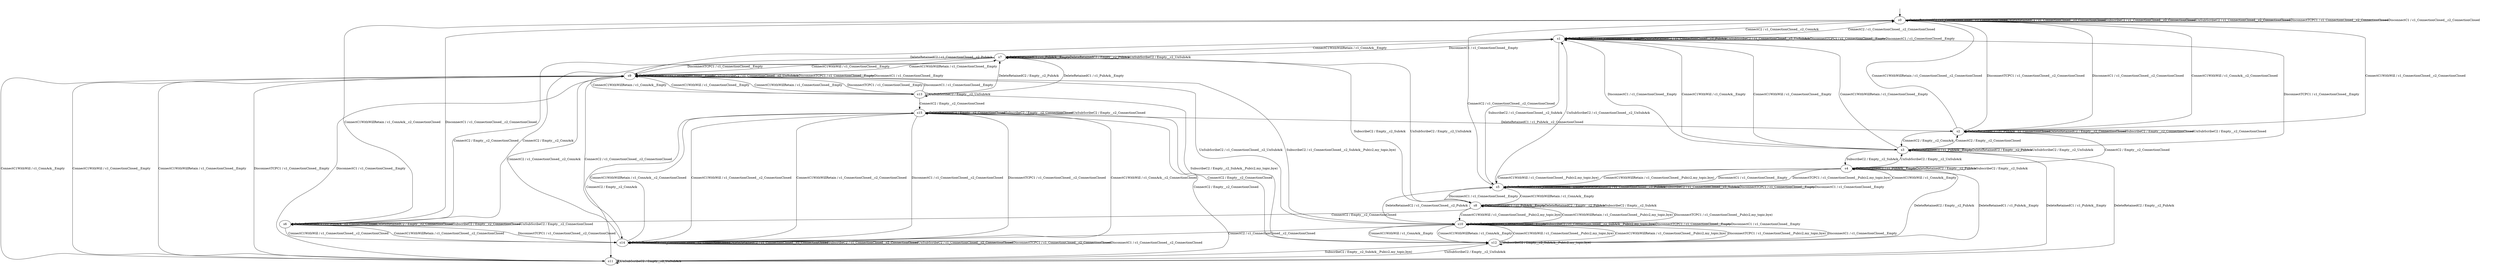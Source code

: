 digraph h5 {
s0 [label="s0"];
s1 [label="s1"];
s2 [label="s2"];
s6 [label="s6"];
s3 [label="s3"];
s5 [label="s5"];
s7 [label="s7"];
s14 [label="s14"];
s4 [label="s4"];
s8 [label="s8"];
s9 [label="s9"];
s10 [label="s10"];
s11 [label="s11"];
s13 [label="s13"];
s12 [label="s12"];
s15 [label="s15"];
s0 -> s1 [label="ConnectC2 / c1_ConnectionClosed__c2_ConnAck"];
s0 -> s2 [label="ConnectC1WithWill / c1_ConnAck__c2_ConnectionClosed"];
s0 -> s6 [label="ConnectC1WithWillRetain / c1_ConnAck__c2_ConnectionClosed"];
s0 -> s0 [label="DeleteRetainedC1 / c1_ConnectionClosed__c2_ConnectionClosed"];
s0 -> s0 [label="DeleteRetainedC2 / c1_ConnectionClosed__c2_ConnectionClosed"];
s0 -> s0 [label="SubscribeC2 / c1_ConnectionClosed__c2_ConnectionClosed"];
s0 -> s0 [label="UnSubScribeC2 / c1_ConnectionClosed__c2_ConnectionClosed"];
s0 -> s0 [label="DisconnectTCPC1 / c1_ConnectionClosed__c2_ConnectionClosed"];
s0 -> s0 [label="DisconnectC1 / c1_ConnectionClosed__c2_ConnectionClosed"];
s1 -> s0 [label="ConnectC2 / c1_ConnectionClosed__c2_ConnectionClosed"];
s1 -> s3 [label="ConnectC1WithWill / c1_ConnAck__Empty"];
s1 -> s7 [label="ConnectC1WithWillRetain / c1_ConnAck__Empty"];
s1 -> s1 [label="DeleteRetainedC1 / c1_ConnectionClosed__Empty"];
s1 -> s1 [label="DeleteRetainedC2 / c1_ConnectionClosed__c2_PubAck"];
s1 -> s5 [label="SubscribeC2 / c1_ConnectionClosed__c2_SubAck"];
s1 -> s1 [label="UnSubScribeC2 / c1_ConnectionClosed__c2_UnSubAck"];
s1 -> s1 [label="DisconnectTCPC1 / c1_ConnectionClosed__Empty"];
s1 -> s1 [label="DisconnectC1 / c1_ConnectionClosed__Empty"];
s2 -> s3 [label="ConnectC2 / Empty__c2_ConnAck"];
s2 -> s0 [label="ConnectC1WithWill / c1_ConnectionClosed__c2_ConnectionClosed"];
s2 -> s0 [label="ConnectC1WithWillRetain / c1_ConnectionClosed__c2_ConnectionClosed"];
s2 -> s2 [label="DeleteRetainedC1 / c1_PubAck__c2_ConnectionClosed"];
s2 -> s2 [label="DeleteRetainedC2 / Empty__c2_ConnectionClosed"];
s2 -> s2 [label="SubscribeC2 / Empty__c2_ConnectionClosed"];
s2 -> s2 [label="UnSubScribeC2 / Empty__c2_ConnectionClosed"];
s2 -> s0 [label="DisconnectTCPC1 / c1_ConnectionClosed__c2_ConnectionClosed"];
s2 -> s0 [label="DisconnectC1 / c1_ConnectionClosed__c2_ConnectionClosed"];
s6 -> s7 [label="ConnectC2 / Empty__c2_ConnAck"];
s6 -> s14 [label="ConnectC1WithWill / c1_ConnectionClosed__c2_ConnectionClosed"];
s6 -> s14 [label="ConnectC1WithWillRetain / c1_ConnectionClosed__c2_ConnectionClosed"];
s6 -> s6 [label="DeleteRetainedC1 / c1_PubAck__c2_ConnectionClosed"];
s6 -> s6 [label="DeleteRetainedC2 / Empty__c2_ConnectionClosed"];
s6 -> s6 [label="SubscribeC2 / Empty__c2_ConnectionClosed"];
s6 -> s6 [label="UnSubScribeC2 / Empty__c2_ConnectionClosed"];
s6 -> s14 [label="DisconnectTCPC1 / c1_ConnectionClosed__c2_ConnectionClosed"];
s6 -> s0 [label="DisconnectC1 / c1_ConnectionClosed__c2_ConnectionClosed"];
s3 -> s2 [label="ConnectC2 / Empty__c2_ConnectionClosed"];
s3 -> s1 [label="ConnectC1WithWill / c1_ConnectionClosed__Empty"];
s3 -> s1 [label="ConnectC1WithWillRetain / c1_ConnectionClosed__Empty"];
s3 -> s3 [label="DeleteRetainedC1 / c1_PubAck__Empty"];
s3 -> s3 [label="DeleteRetainedC2 / Empty__c2_PubAck"];
s3 -> s4 [label="SubscribeC2 / Empty__c2_SubAck"];
s3 -> s3 [label="UnSubScribeC2 / Empty__c2_UnSubAck"];
s3 -> s1 [label="DisconnectTCPC1 / c1_ConnectionClosed__Empty"];
s3 -> s1 [label="DisconnectC1 / c1_ConnectionClosed__Empty"];
s5 -> s0 [label="ConnectC2 / c1_ConnectionClosed__c2_ConnectionClosed"];
s5 -> s4 [label="ConnectC1WithWill / c1_ConnAck__Empty"];
s5 -> s8 [label="ConnectC1WithWillRetain / c1_ConnAck__Empty"];
s5 -> s5 [label="DeleteRetainedC1 / c1_ConnectionClosed__Empty"];
s5 -> s5 [label="DeleteRetainedC2 / c1_ConnectionClosed__c2_PubAck"];
s5 -> s5 [label="SubscribeC2 / c1_ConnectionClosed__c2_SubAck"];
s5 -> s1 [label="UnSubScribeC2 / c1_ConnectionClosed__c2_UnSubAck"];
s5 -> s5 [label="DisconnectTCPC1 / c1_ConnectionClosed__Empty"];
s5 -> s5 [label="DisconnectC1 / c1_ConnectionClosed__Empty"];
s7 -> s6 [label="ConnectC2 / Empty__c2_ConnectionClosed"];
s7 -> s9 [label="ConnectC1WithWill / c1_ConnectionClosed__Empty"];
s7 -> s9 [label="ConnectC1WithWillRetain / c1_ConnectionClosed__Empty"];
s7 -> s7 [label="DeleteRetainedC1 / c1_PubAck__Empty"];
s7 -> s7 [label="DeleteRetainedC2 / Empty__c2_PubAck"];
s7 -> s8 [label="SubscribeC2 / Empty__c2_SubAck"];
s7 -> s7 [label="UnSubScribeC2 / Empty__c2_UnSubAck"];
s7 -> s9 [label="DisconnectTCPC1 / c1_ConnectionClosed__Empty"];
s7 -> s1 [label="DisconnectC1 / c1_ConnectionClosed__Empty"];
s14 -> s9 [label="ConnectC2 / c1_ConnectionClosed__c2_ConnAck"];
s14 -> s15 [label="ConnectC1WithWill / c1_ConnAck__c2_ConnectionClosed"];
s14 -> s15 [label="ConnectC1WithWillRetain / c1_ConnAck__c2_ConnectionClosed"];
s14 -> s14 [label="DeleteRetainedC1 / c1_ConnectionClosed__c2_ConnectionClosed"];
s14 -> s14 [label="DeleteRetainedC2 / c1_ConnectionClosed__c2_ConnectionClosed"];
s14 -> s14 [label="SubscribeC2 / c1_ConnectionClosed__c2_ConnectionClosed"];
s14 -> s14 [label="UnSubScribeC2 / c1_ConnectionClosed__c2_ConnectionClosed"];
s14 -> s14 [label="DisconnectTCPC1 / c1_ConnectionClosed__c2_ConnectionClosed"];
s14 -> s14 [label="DisconnectC1 / c1_ConnectionClosed__c2_ConnectionClosed"];
s4 -> s2 [label="ConnectC2 / Empty__c2_ConnectionClosed"];
s4 -> s5 [label="ConnectC1WithWill / c1_ConnectionClosed__Pub(c2,my_topic,bye)"];
s4 -> s5 [label="ConnectC1WithWillRetain / c1_ConnectionClosed__Pub(c2,my_topic,bye)"];
s4 -> s4 [label="DeleteRetainedC1 / c1_PubAck__Empty"];
s4 -> s4 [label="DeleteRetainedC2 / Empty__c2_PubAck"];
s4 -> s4 [label="SubscribeC2 / Empty__c2_SubAck"];
s4 -> s3 [label="UnSubScribeC2 / Empty__c2_UnSubAck"];
s4 -> s5 [label="DisconnectTCPC1 / c1_ConnectionClosed__Pub(c2,my_topic,bye)"];
s4 -> s5 [label="DisconnectC1 / c1_ConnectionClosed__Empty"];
s8 -> s6 [label="ConnectC2 / Empty__c2_ConnectionClosed"];
s8 -> s10 [label="ConnectC1WithWill / c1_ConnectionClosed__Pub(c2,my_topic,bye)"];
s8 -> s10 [label="ConnectC1WithWillRetain / c1_ConnectionClosed__Pub(c2,my_topic,bye)"];
s8 -> s8 [label="DeleteRetainedC1 / c1_PubAck__Empty"];
s8 -> s8 [label="DeleteRetainedC2 / Empty__c2_PubAck"];
s8 -> s8 [label="SubscribeC2 / Empty__c2_SubAck"];
s8 -> s7 [label="UnSubScribeC2 / Empty__c2_UnSubAck"];
s8 -> s10 [label="DisconnectTCPC1 / c1_ConnectionClosed__Pub(c2,my_topic,bye)"];
s8 -> s5 [label="DisconnectC1 / c1_ConnectionClosed__Empty"];
s9 -> s14 [label="ConnectC2 / c1_ConnectionClosed__c2_ConnectionClosed"];
s9 -> s11 [label="ConnectC1WithWill / c1_ConnAck__Empty"];
s9 -> s13 [label="ConnectC1WithWillRetain / c1_ConnAck__Empty"];
s9 -> s9 [label="DeleteRetainedC1 / c1_ConnectionClosed__Empty"];
s9 -> s1 [label="DeleteRetainedC2 / c1_ConnectionClosed__c2_PubAck"];
s9 -> s10 [label="SubscribeC2 / c1_ConnectionClosed__c2_SubAck__Pub(c2,my_topic,bye)"];
s9 -> s9 [label="UnSubScribeC2 / c1_ConnectionClosed__c2_UnSubAck"];
s9 -> s9 [label="DisconnectTCPC1 / c1_ConnectionClosed__Empty"];
s9 -> s9 [label="DisconnectC1 / c1_ConnectionClosed__Empty"];
s10 -> s14 [label="ConnectC2 / c1_ConnectionClosed__c2_ConnectionClosed"];
s10 -> s12 [label="ConnectC1WithWill / c1_ConnAck__Empty"];
s10 -> s12 [label="ConnectC1WithWillRetain / c1_ConnAck__Empty"];
s10 -> s10 [label="DeleteRetainedC1 / c1_ConnectionClosed__Empty"];
s10 -> s5 [label="DeleteRetainedC2 / c1_ConnectionClosed__c2_PubAck"];
s10 -> s10 [label="SubscribeC2 / c1_ConnectionClosed__c2_SubAck__Pub(c2,my_topic,bye)"];
s10 -> s9 [label="UnSubScribeC2 / c1_ConnectionClosed__c2_UnSubAck"];
s10 -> s10 [label="DisconnectTCPC1 / c1_ConnectionClosed__Empty"];
s10 -> s10 [label="DisconnectC1 / c1_ConnectionClosed__Empty"];
s11 -> s15 [label="ConnectC2 / Empty__c2_ConnectionClosed"];
s11 -> s9 [label="ConnectC1WithWill / c1_ConnectionClosed__Empty"];
s11 -> s9 [label="ConnectC1WithWillRetain / c1_ConnectionClosed__Empty"];
s11 -> s3 [label="DeleteRetainedC1 / c1_PubAck__Empty"];
s11 -> s3 [label="DeleteRetainedC2 / Empty__c2_PubAck"];
s11 -> s12 [label="SubscribeC2 / Empty__c2_SubAck__Pub(c2,my_topic,bye)"];
s11 -> s11 [label="UnSubScribeC2 / Empty__c2_UnSubAck"];
s11 -> s9 [label="DisconnectTCPC1 / c1_ConnectionClosed__Empty"];
s11 -> s9 [label="DisconnectC1 / c1_ConnectionClosed__Empty"];
s13 -> s15 [label="ConnectC2 / Empty__c2_ConnectionClosed"];
s13 -> s9 [label="ConnectC1WithWill / c1_ConnectionClosed__Empty"];
s13 -> s9 [label="ConnectC1WithWillRetain / c1_ConnectionClosed__Empty"];
s13 -> s7 [label="DeleteRetainedC1 / c1_PubAck__Empty"];
s13 -> s7 [label="DeleteRetainedC2 / Empty__c2_PubAck"];
s13 -> s12 [label="SubscribeC2 / Empty__c2_SubAck__Pub(c2,my_topic,bye)"];
s13 -> s13 [label="UnSubScribeC2 / Empty__c2_UnSubAck"];
s13 -> s9 [label="DisconnectTCPC1 / c1_ConnectionClosed__Empty"];
s13 -> s9 [label="DisconnectC1 / c1_ConnectionClosed__Empty"];
s12 -> s15 [label="ConnectC2 / Empty__c2_ConnectionClosed"];
s12 -> s10 [label="ConnectC1WithWill / c1_ConnectionClosed__Pub(c2,my_topic,bye)"];
s12 -> s10 [label="ConnectC1WithWillRetain / c1_ConnectionClosed__Pub(c2,my_topic,bye)"];
s12 -> s4 [label="DeleteRetainedC1 / c1_PubAck__Empty"];
s12 -> s4 [label="DeleteRetainedC2 / Empty__c2_PubAck"];
s12 -> s12 [label="SubscribeC2 / Empty__c2_SubAck__Pub(c2,my_topic,bye)"];
s12 -> s11 [label="UnSubScribeC2 / Empty__c2_UnSubAck"];
s12 -> s10 [label="DisconnectTCPC1 / c1_ConnectionClosed__Pub(c2,my_topic,bye)"];
s12 -> s10 [label="DisconnectC1 / c1_ConnectionClosed__Empty"];
s15 -> s11 [label="ConnectC2 / Empty__c2_ConnAck"];
s15 -> s14 [label="ConnectC1WithWill / c1_ConnectionClosed__c2_ConnectionClosed"];
s15 -> s14 [label="ConnectC1WithWillRetain / c1_ConnectionClosed__c2_ConnectionClosed"];
s15 -> s2 [label="DeleteRetainedC1 / c1_PubAck__c2_ConnectionClosed"];
s15 -> s15 [label="DeleteRetainedC2 / Empty__c2_ConnectionClosed"];
s15 -> s15 [label="SubscribeC2 / Empty__c2_ConnectionClosed"];
s15 -> s15 [label="UnSubScribeC2 / Empty__c2_ConnectionClosed"];
s15 -> s14 [label="DisconnectTCPC1 / c1_ConnectionClosed__c2_ConnectionClosed"];
s15 -> s14 [label="DisconnectC1 / c1_ConnectionClosed__c2_ConnectionClosed"];
__start0 [shape=none, label=""];
__start0 -> s0 [label=""];
}

